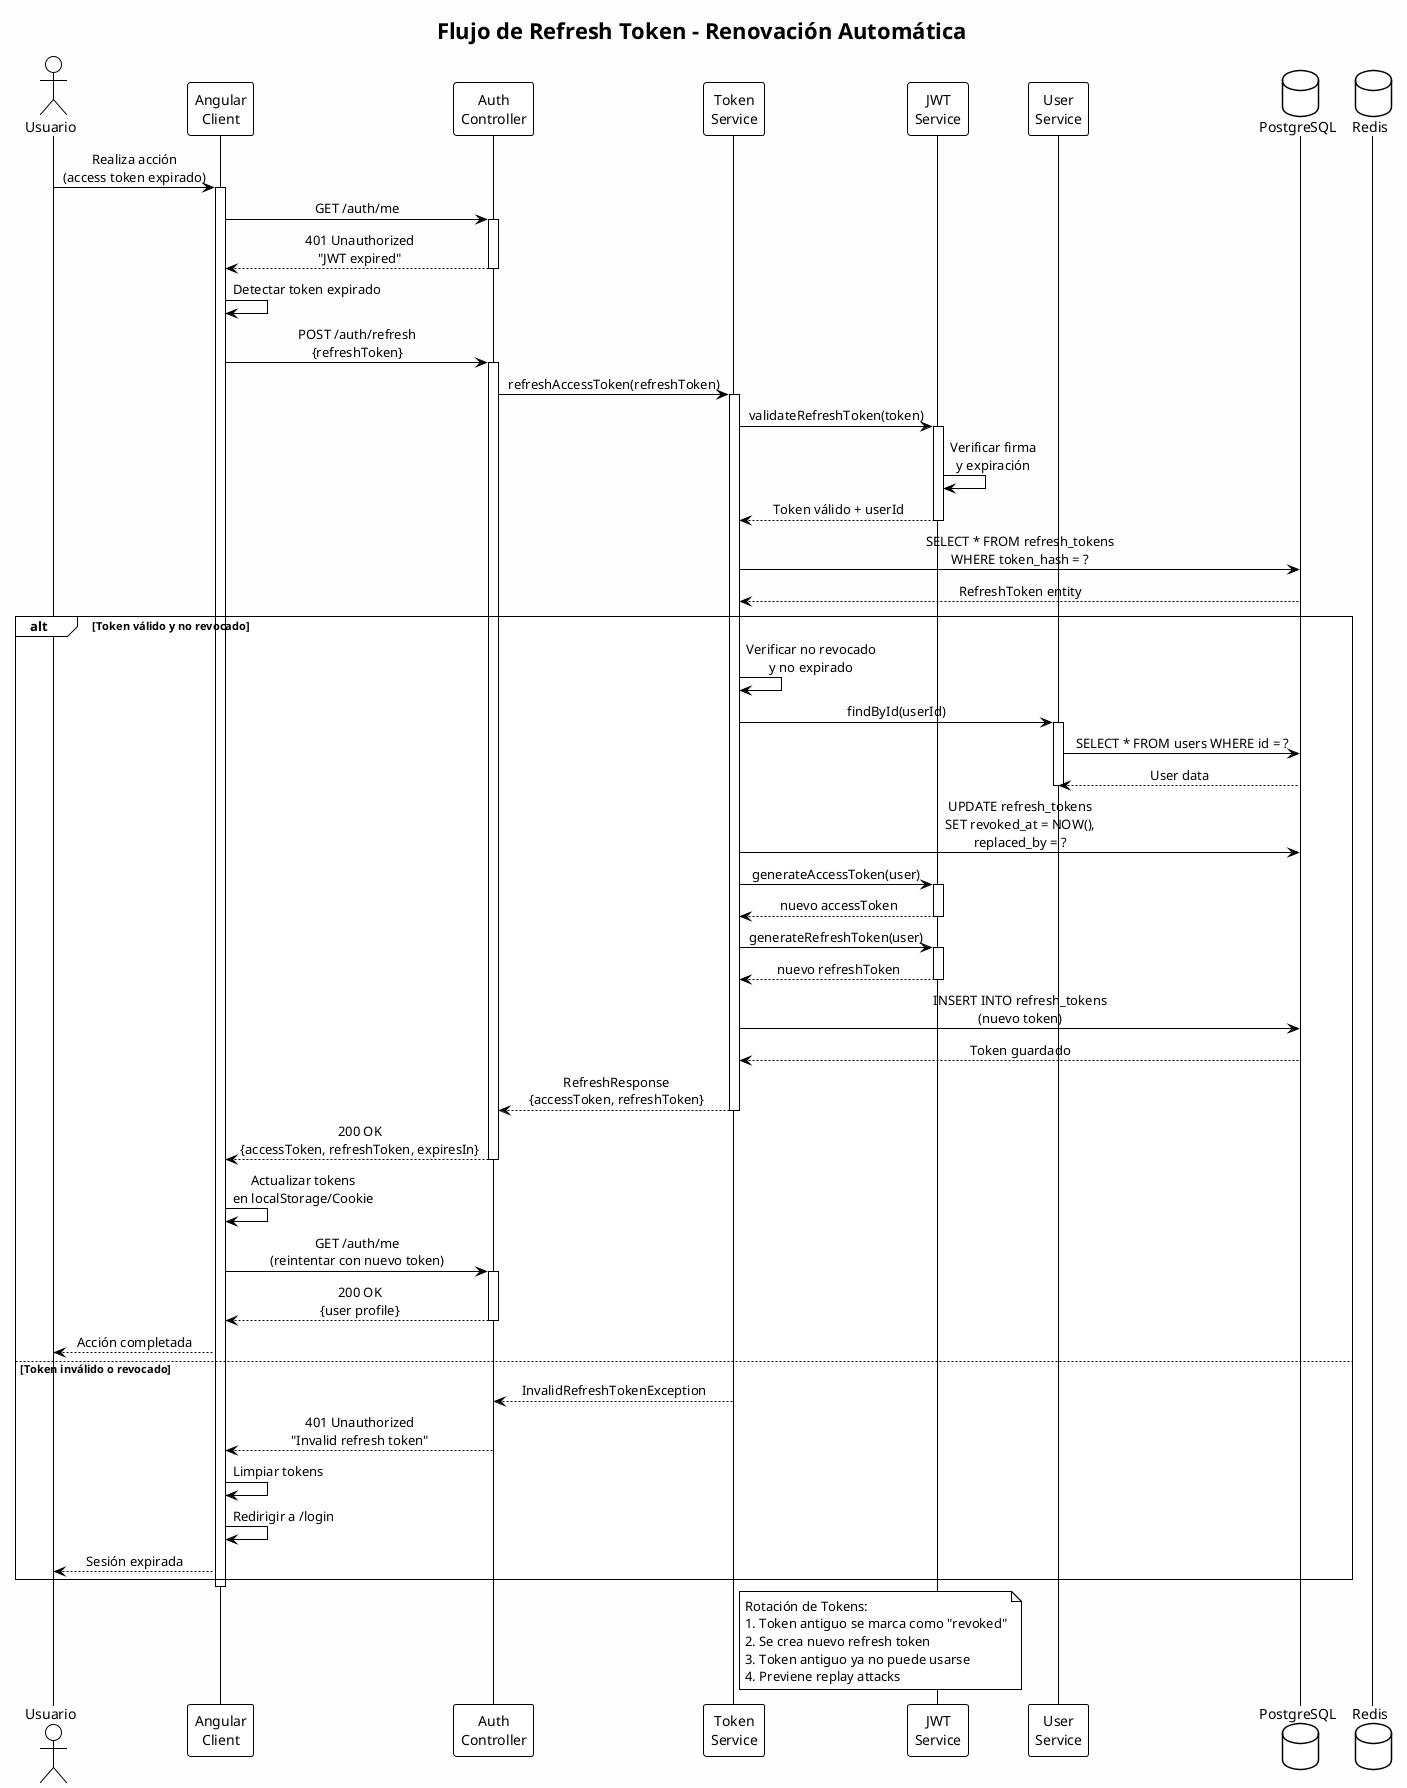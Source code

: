 @startuml Refresh_Token_Flow
!theme plain
skinparam backgroundColor #FEFEFE
skinparam sequenceMessageAlign center

title Flujo de Refresh Token - Renovación Automática

actor "Usuario" as user
participant "Angular\nClient" as client
participant "Auth\nController" as controller
participant "Token\nService" as tokenService
participant "JWT\nService" as jwtService
participant "User\nService" as userService
database "PostgreSQL" as db
database "Redis" as redis

user -> client : Realiza acción\n(access token expirado)
activate client

client -> controller : GET /auth/me
activate controller
controller --> client : 401 Unauthorized\n"JWT expired"
deactivate controller

client -> client : Detectar token expirado

client -> controller : POST /auth/refresh\n{refreshToken}
activate controller

controller -> tokenService : refreshAccessToken(refreshToken)
activate tokenService

tokenService -> jwtService : validateRefreshToken(token)
activate jwtService
jwtService -> jwtService : Verificar firma\ny expiración
jwtService --> tokenService : Token válido + userId
deactivate jwtService

tokenService -> db : SELECT * FROM refresh_tokens\nWHERE token_hash = ?
db --> tokenService : RefreshToken entity

alt Token válido y no revocado
    tokenService -> tokenService : Verificar no revocado\ny no expirado
    
    tokenService -> userService : findById(userId)
    activate userService
    userService -> db : SELECT * FROM users WHERE id = ?
    db --> userService : User data
    deactivate userService
    
    ' Rotación de refresh token
    tokenService -> db : UPDATE refresh_tokens\nSET revoked_at = NOW(),\nreplaced_by = ?
    
    tokenService -> jwtService : generateAccessToken(user)
    activate jwtService
    jwtService --> tokenService : nuevo accessToken
    deactivate jwtService
    
    tokenService -> jwtService : generateRefreshToken(user)
    activate jwtService
    jwtService --> tokenService : nuevo refreshToken
    deactivate jwtService
    
    tokenService -> db : INSERT INTO refresh_tokens\n(nuevo token)
    db --> tokenService : Token guardado
    
    tokenService --> controller : RefreshResponse\n{accessToken, refreshToken}
    deactivate tokenService
    
    controller --> client : 200 OK\n{accessToken, refreshToken, expiresIn}
    deactivate controller
    
    client -> client : Actualizar tokens\nen localStorage/Cookie
    
    client -> controller : GET /auth/me\n(reintentar con nuevo token)
    activate controller
    controller --> client : 200 OK\n{user profile}
    deactivate controller
    
    client --> user : Acción completada
    
else Token inválido o revocado
    tokenService --> controller : InvalidRefreshTokenException
    controller --> client : 401 Unauthorized\n"Invalid refresh token"
    
    client -> client : Limpiar tokens
    client -> client : Redirigir a /login
    client --> user : Sesión expirada
end

deactivate client

note right of tokenService
    Rotación de Tokens:
    1. Token antiguo se marca como "revoked"
    2. Se crea nuevo refresh token
    3. Token antiguo ya no puede usarse
    4. Previene replay attacks
end note

@enduml
